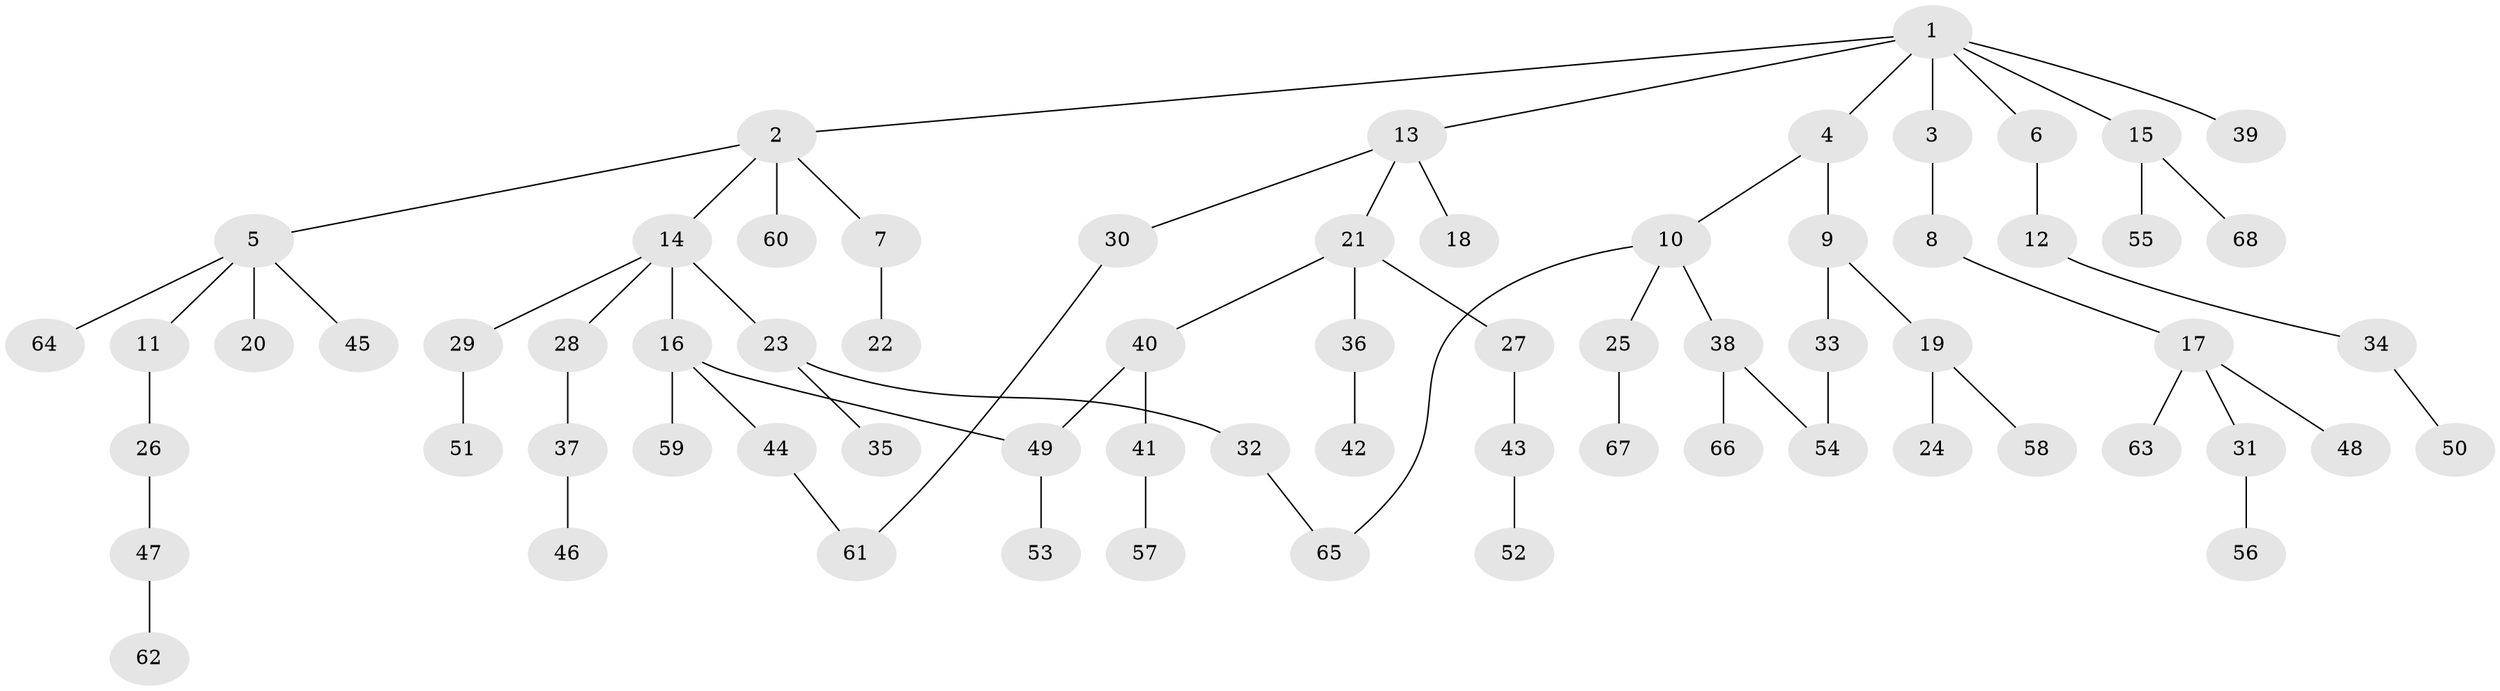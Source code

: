 // original degree distribution, {8: 0.009009009009009009, 5: 0.05405405405405406, 3: 0.16216216216216217, 6: 0.018018018018018018, 2: 0.27927927927927926, 1: 0.45045045045045046, 4: 0.02702702702702703}
// Generated by graph-tools (version 1.1) at 2025/48/03/04/25 22:48:52]
// undirected, 68 vertices, 71 edges
graph export_dot {
  node [color=gray90,style=filled];
  1;
  2;
  3;
  4;
  5;
  6;
  7;
  8;
  9;
  10;
  11;
  12;
  13;
  14;
  15;
  16;
  17;
  18;
  19;
  20;
  21;
  22;
  23;
  24;
  25;
  26;
  27;
  28;
  29;
  30;
  31;
  32;
  33;
  34;
  35;
  36;
  37;
  38;
  39;
  40;
  41;
  42;
  43;
  44;
  45;
  46;
  47;
  48;
  49;
  50;
  51;
  52;
  53;
  54;
  55;
  56;
  57;
  58;
  59;
  60;
  61;
  62;
  63;
  64;
  65;
  66;
  67;
  68;
  1 -- 2 [weight=1.0];
  1 -- 3 [weight=1.0];
  1 -- 4 [weight=1.0];
  1 -- 6 [weight=1.0];
  1 -- 13 [weight=1.0];
  1 -- 15 [weight=1.0];
  1 -- 39 [weight=1.0];
  2 -- 5 [weight=1.0];
  2 -- 7 [weight=1.0];
  2 -- 14 [weight=1.0];
  2 -- 60 [weight=1.0];
  3 -- 8 [weight=1.0];
  4 -- 9 [weight=1.0];
  4 -- 10 [weight=1.0];
  5 -- 11 [weight=1.0];
  5 -- 20 [weight=1.0];
  5 -- 45 [weight=1.0];
  5 -- 64 [weight=1.0];
  6 -- 12 [weight=1.0];
  7 -- 22 [weight=1.0];
  8 -- 17 [weight=1.0];
  9 -- 19 [weight=1.0];
  9 -- 33 [weight=1.0];
  10 -- 25 [weight=1.0];
  10 -- 38 [weight=1.0];
  10 -- 65 [weight=1.0];
  11 -- 26 [weight=1.0];
  12 -- 34 [weight=1.0];
  13 -- 18 [weight=1.0];
  13 -- 21 [weight=1.0];
  13 -- 30 [weight=1.0];
  14 -- 16 [weight=1.0];
  14 -- 23 [weight=1.0];
  14 -- 28 [weight=1.0];
  14 -- 29 [weight=1.0];
  15 -- 55 [weight=1.0];
  15 -- 68 [weight=1.0];
  16 -- 44 [weight=1.0];
  16 -- 49 [weight=1.0];
  16 -- 59 [weight=1.0];
  17 -- 31 [weight=1.0];
  17 -- 48 [weight=1.0];
  17 -- 63 [weight=1.0];
  19 -- 24 [weight=3.0];
  19 -- 58 [weight=1.0];
  21 -- 27 [weight=1.0];
  21 -- 36 [weight=1.0];
  21 -- 40 [weight=1.0];
  23 -- 32 [weight=1.0];
  23 -- 35 [weight=1.0];
  25 -- 67 [weight=1.0];
  26 -- 47 [weight=1.0];
  27 -- 43 [weight=1.0];
  28 -- 37 [weight=1.0];
  29 -- 51 [weight=1.0];
  30 -- 61 [weight=1.0];
  31 -- 56 [weight=1.0];
  32 -- 65 [weight=1.0];
  33 -- 54 [weight=1.0];
  34 -- 50 [weight=1.0];
  36 -- 42 [weight=1.0];
  37 -- 46 [weight=1.0];
  38 -- 54 [weight=1.0];
  38 -- 66 [weight=1.0];
  40 -- 41 [weight=1.0];
  40 -- 49 [weight=1.0];
  41 -- 57 [weight=1.0];
  43 -- 52 [weight=1.0];
  44 -- 61 [weight=1.0];
  47 -- 62 [weight=1.0];
  49 -- 53 [weight=1.0];
}
